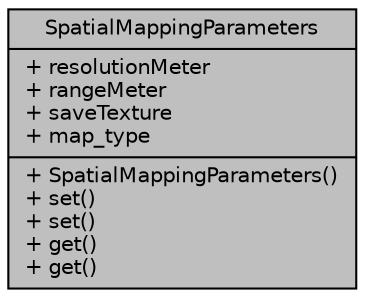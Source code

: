 digraph "SpatialMappingParameters"
{
 // LATEX_PDF_SIZE
  edge [fontname="Helvetica",fontsize="10",labelfontname="Helvetica",labelfontsize="10"];
  node [fontname="Helvetica",fontsize="10",shape=record];
  Node1 [label="{SpatialMappingParameters\n|+ resolutionMeter\l+ rangeMeter\l+ saveTexture\l+ map_type\l|+ SpatialMappingParameters()\l+ set()\l+ set()\l+ get()\l+ get()\l}",height=0.2,width=0.4,color="black", fillcolor="grey75", style="filled", fontcolor="black",tooltip="Sets the spatial mapping parameters."];
}

